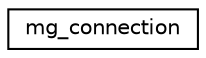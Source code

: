 digraph "Graphical Class Hierarchy"
{
  edge [fontname="Helvetica",fontsize="10",labelfontname="Helvetica",labelfontsize="10"];
  node [fontname="Helvetica",fontsize="10",shape=record];
  rankdir="LR";
  Node1 [label="mg_connection",height=0.2,width=0.4,color="black", fillcolor="white", style="filled",URL="$d2/dad/structmg__connection.html"];
}
